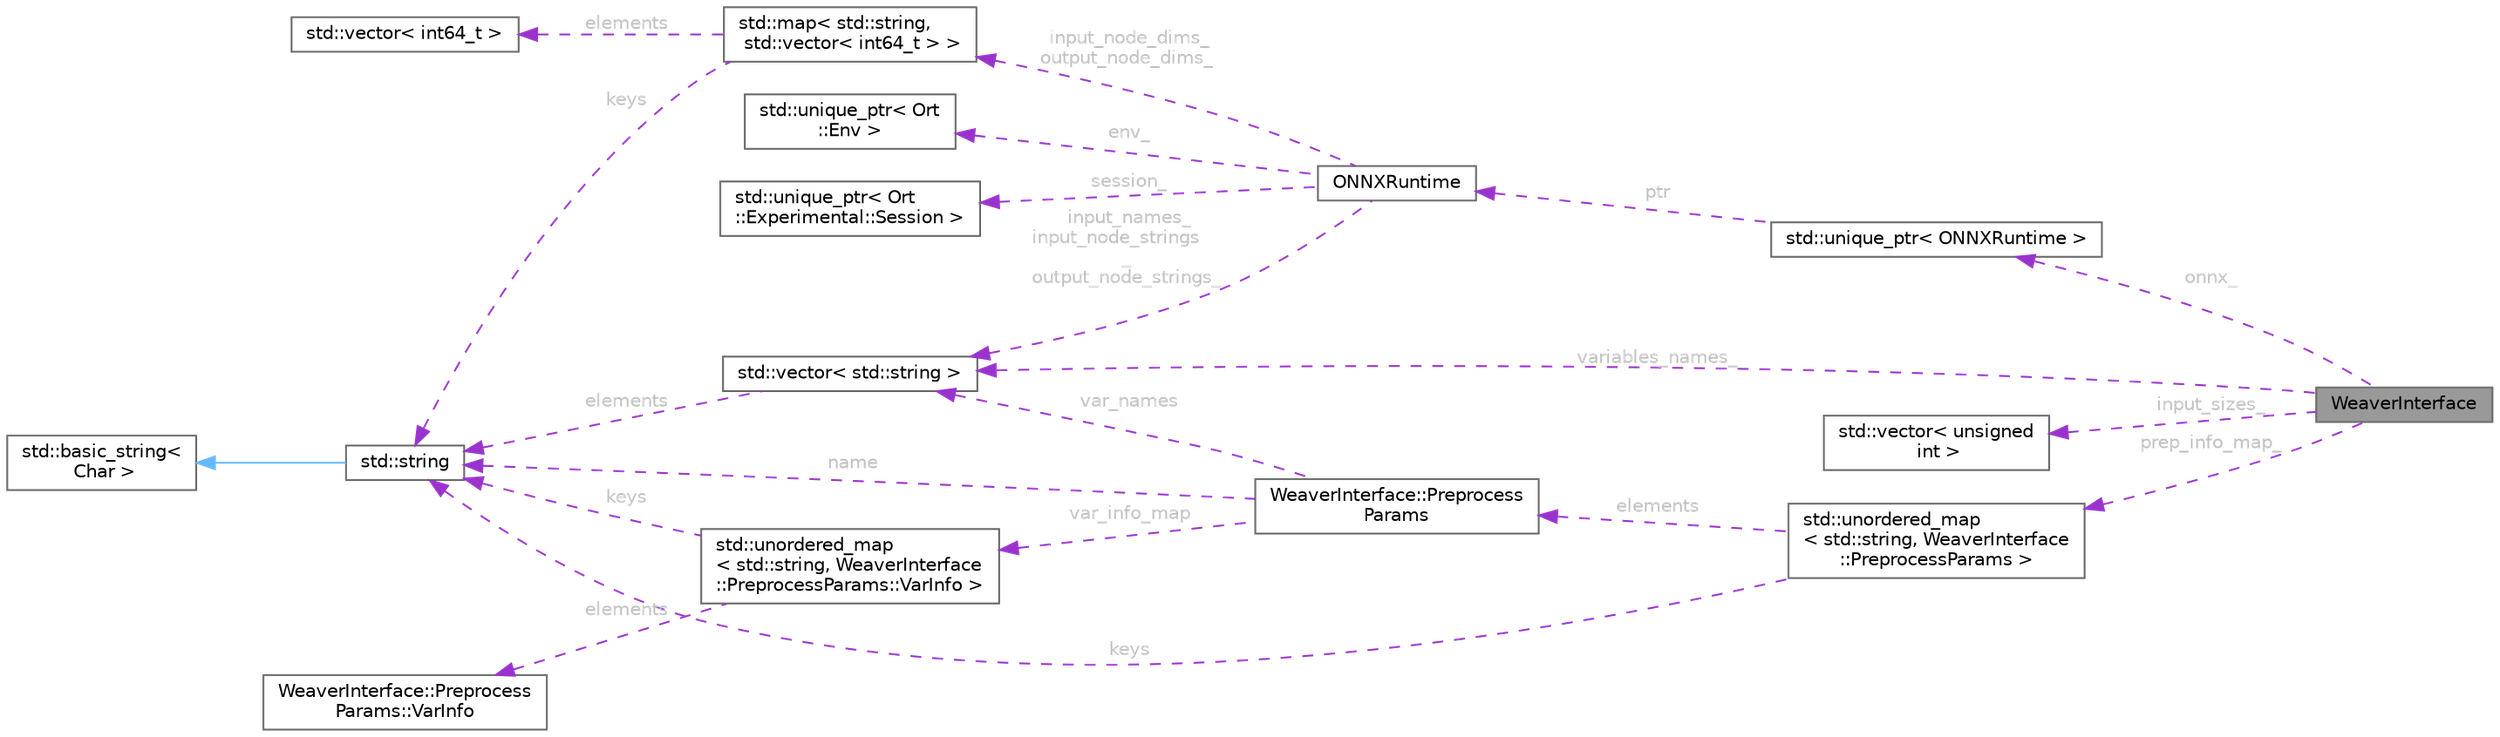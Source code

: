 digraph "WeaverInterface"
{
 // LATEX_PDF_SIZE
  bgcolor="transparent";
  edge [fontname=Helvetica,fontsize=10,labelfontname=Helvetica,labelfontsize=10];
  node [fontname=Helvetica,fontsize=10,shape=box,height=0.2,width=0.4];
  rankdir="LR";
  Node1 [id="Node000001",label="WeaverInterface",height=0.2,width=0.4,color="gray40", fillcolor="grey60", style="filled", fontcolor="black",tooltip=" "];
  Node2 -> Node1 [id="edge1_Node000001_Node000002",dir="back",color="darkorchid3",style="dashed",tooltip=" ",label=" onnx_",fontcolor="grey" ];
  Node2 [id="Node000002",label="std::unique_ptr\< ONNXRuntime \>",height=0.2,width=0.4,color="gray40", fillcolor="white", style="filled",tooltip=" "];
  Node3 -> Node2 [id="edge2_Node000002_Node000003",dir="back",color="darkorchid3",style="dashed",tooltip=" ",label=" ptr",fontcolor="grey" ];
  Node3 [id="Node000003",label="ONNXRuntime",height=0.2,width=0.4,color="gray40", fillcolor="white", style="filled",URL="$class_o_n_n_x_runtime.html",tooltip=" "];
  Node4 -> Node3 [id="edge3_Node000003_Node000004",dir="back",color="darkorchid3",style="dashed",tooltip=" ",label=" env_",fontcolor="grey" ];
  Node4 [id="Node000004",label="std::unique_ptr\< Ort\l::Env \>",height=0.2,width=0.4,color="gray40", fillcolor="white", style="filled",tooltip=" "];
  Node5 -> Node3 [id="edge4_Node000003_Node000005",dir="back",color="darkorchid3",style="dashed",tooltip=" ",label=" session_",fontcolor="grey" ];
  Node5 [id="Node000005",label="std::unique_ptr\< Ort\l::Experimental::Session \>",height=0.2,width=0.4,color="gray40", fillcolor="white", style="filled",tooltip=" "];
  Node6 -> Node3 [id="edge5_Node000003_Node000006",dir="back",color="darkorchid3",style="dashed",tooltip=" ",label=" input_names_\ninput_node_strings\l_\noutput_node_strings_",fontcolor="grey" ];
  Node6 [id="Node000006",label="std::vector\< std::string \>",height=0.2,width=0.4,color="gray40", fillcolor="white", style="filled",tooltip=" "];
  Node7 -> Node6 [id="edge6_Node000006_Node000007",dir="back",color="darkorchid3",style="dashed",tooltip=" ",label=" elements",fontcolor="grey" ];
  Node7 [id="Node000007",label="std::string",height=0.2,width=0.4,color="gray40", fillcolor="white", style="filled",tooltip=" "];
  Node8 -> Node7 [id="edge7_Node000007_Node000008",dir="back",color="steelblue1",style="solid",tooltip=" "];
  Node8 [id="Node000008",label="std::basic_string\<\l Char \>",height=0.2,width=0.4,color="gray40", fillcolor="white", style="filled",tooltip=" "];
  Node9 -> Node3 [id="edge8_Node000003_Node000009",dir="back",color="darkorchid3",style="dashed",tooltip=" ",label=" input_node_dims_\noutput_node_dims_",fontcolor="grey" ];
  Node9 [id="Node000009",label="std::map\< std::string,\l std::vector\< int64_t \> \>",height=0.2,width=0.4,color="gray40", fillcolor="white", style="filled",tooltip=" "];
  Node7 -> Node9 [id="edge9_Node000009_Node000007",dir="back",color="darkorchid3",style="dashed",tooltip=" ",label=" keys",fontcolor="grey" ];
  Node10 -> Node9 [id="edge10_Node000009_Node000010",dir="back",color="darkorchid3",style="dashed",tooltip=" ",label=" elements",fontcolor="grey" ];
  Node10 [id="Node000010",label="std::vector\< int64_t \>",height=0.2,width=0.4,color="gray40", fillcolor="white", style="filled",tooltip=" "];
  Node6 -> Node1 [id="edge11_Node000001_Node000006",dir="back",color="darkorchid3",style="dashed",tooltip=" ",label=" variables_names_",fontcolor="grey" ];
  Node11 -> Node1 [id="edge12_Node000001_Node000011",dir="back",color="darkorchid3",style="dashed",tooltip=" ",label=" input_sizes_",fontcolor="grey" ];
  Node11 [id="Node000011",label="std::vector\< unsigned\l int \>",height=0.2,width=0.4,color="gray40", fillcolor="white", style="filled",tooltip=" "];
  Node12 -> Node1 [id="edge13_Node000001_Node000012",dir="back",color="darkorchid3",style="dashed",tooltip=" ",label=" prep_info_map_",fontcolor="grey" ];
  Node12 [id="Node000012",label="std::unordered_map\l\< std::string, WeaverInterface\l::PreprocessParams \>",height=0.2,width=0.4,color="gray40", fillcolor="white", style="filled",tooltip=" "];
  Node7 -> Node12 [id="edge14_Node000012_Node000007",dir="back",color="darkorchid3",style="dashed",tooltip=" ",label=" keys",fontcolor="grey" ];
  Node13 -> Node12 [id="edge15_Node000012_Node000013",dir="back",color="darkorchid3",style="dashed",tooltip=" ",label=" elements",fontcolor="grey" ];
  Node13 [id="Node000013",label="WeaverInterface::Preprocess\lParams",height=0.2,width=0.4,color="gray40", fillcolor="white", style="filled",URL="$struct_weaver_interface_1_1_preprocess_params.html",tooltip=" "];
  Node7 -> Node13 [id="edge16_Node000013_Node000007",dir="back",color="darkorchid3",style="dashed",tooltip=" ",label=" name",fontcolor="grey" ];
  Node6 -> Node13 [id="edge17_Node000013_Node000006",dir="back",color="darkorchid3",style="dashed",tooltip=" ",label=" var_names",fontcolor="grey" ];
  Node14 -> Node13 [id="edge18_Node000013_Node000014",dir="back",color="darkorchid3",style="dashed",tooltip=" ",label=" var_info_map",fontcolor="grey" ];
  Node14 [id="Node000014",label="std::unordered_map\l\< std::string, WeaverInterface\l::PreprocessParams::VarInfo \>",height=0.2,width=0.4,color="gray40", fillcolor="white", style="filled",tooltip=" "];
  Node7 -> Node14 [id="edge19_Node000014_Node000007",dir="back",color="darkorchid3",style="dashed",tooltip=" ",label=" keys",fontcolor="grey" ];
  Node15 -> Node14 [id="edge20_Node000014_Node000015",dir="back",color="darkorchid3",style="dashed",tooltip=" ",label=" elements",fontcolor="grey" ];
  Node15 [id="Node000015",label="WeaverInterface::Preprocess\lParams::VarInfo",height=0.2,width=0.4,color="gray40", fillcolor="white", style="filled",URL="$struct_weaver_interface_1_1_preprocess_params_1_1_var_info.html",tooltip=" "];
}
